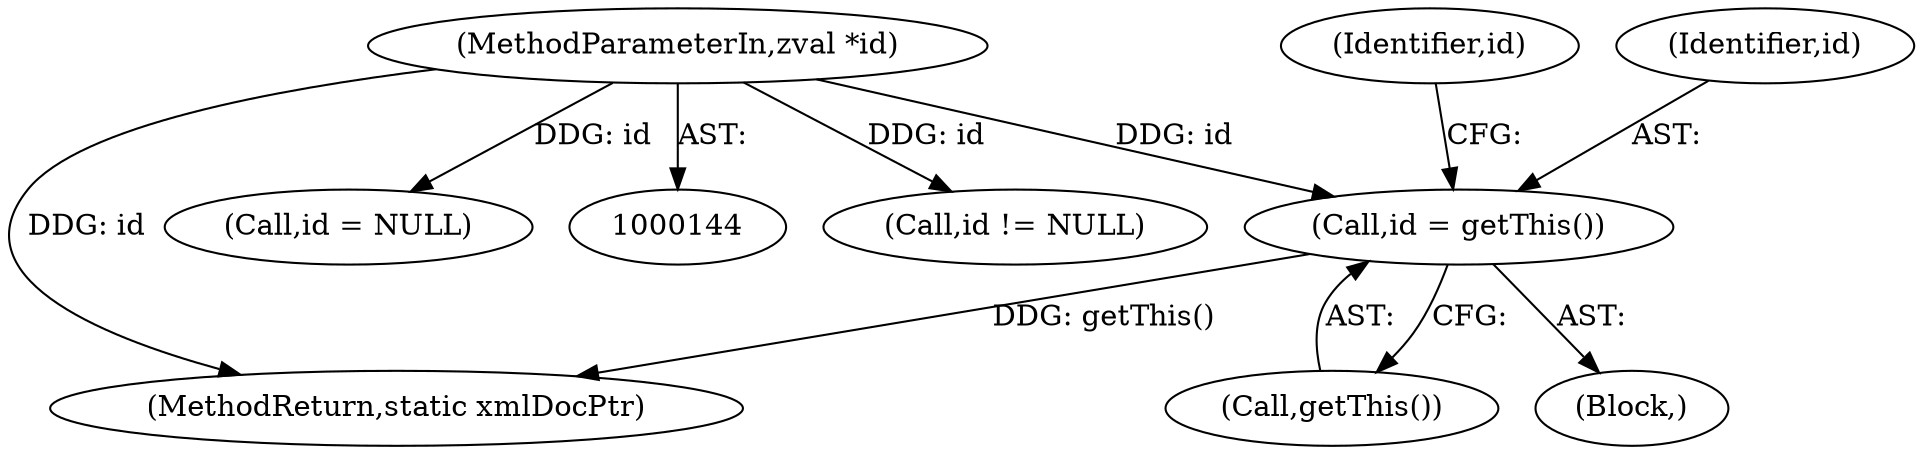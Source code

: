 digraph "0_php_4435b9142ff9813845d5c97ab29a5d637bedb257@pointer" {
"1000498" [label="(Call,id = getThis())"];
"1000145" [label="(MethodParameterIn,zval *id)"];
"1000178" [label="(Call,id != NULL)"];
"1000500" [label="(Call,getThis())"];
"1000498" [label="(Call,id = getThis())"];
"1001428" [label="(MethodReturn,static xmlDocPtr)"];
"1000481" [label="(Block,)"];
"1000145" [label="(MethodParameterIn,zval *id)"];
"1000502" [label="(Call,id = NULL)"];
"1000503" [label="(Identifier,id)"];
"1000499" [label="(Identifier,id)"];
"1000498" -> "1000481"  [label="AST: "];
"1000498" -> "1000500"  [label="CFG: "];
"1000499" -> "1000498"  [label="AST: "];
"1000500" -> "1000498"  [label="AST: "];
"1000503" -> "1000498"  [label="CFG: "];
"1000498" -> "1001428"  [label="DDG: getThis()"];
"1000145" -> "1000498"  [label="DDG: id"];
"1000145" -> "1000144"  [label="AST: "];
"1000145" -> "1001428"  [label="DDG: id"];
"1000145" -> "1000178"  [label="DDG: id"];
"1000145" -> "1000502"  [label="DDG: id"];
}
